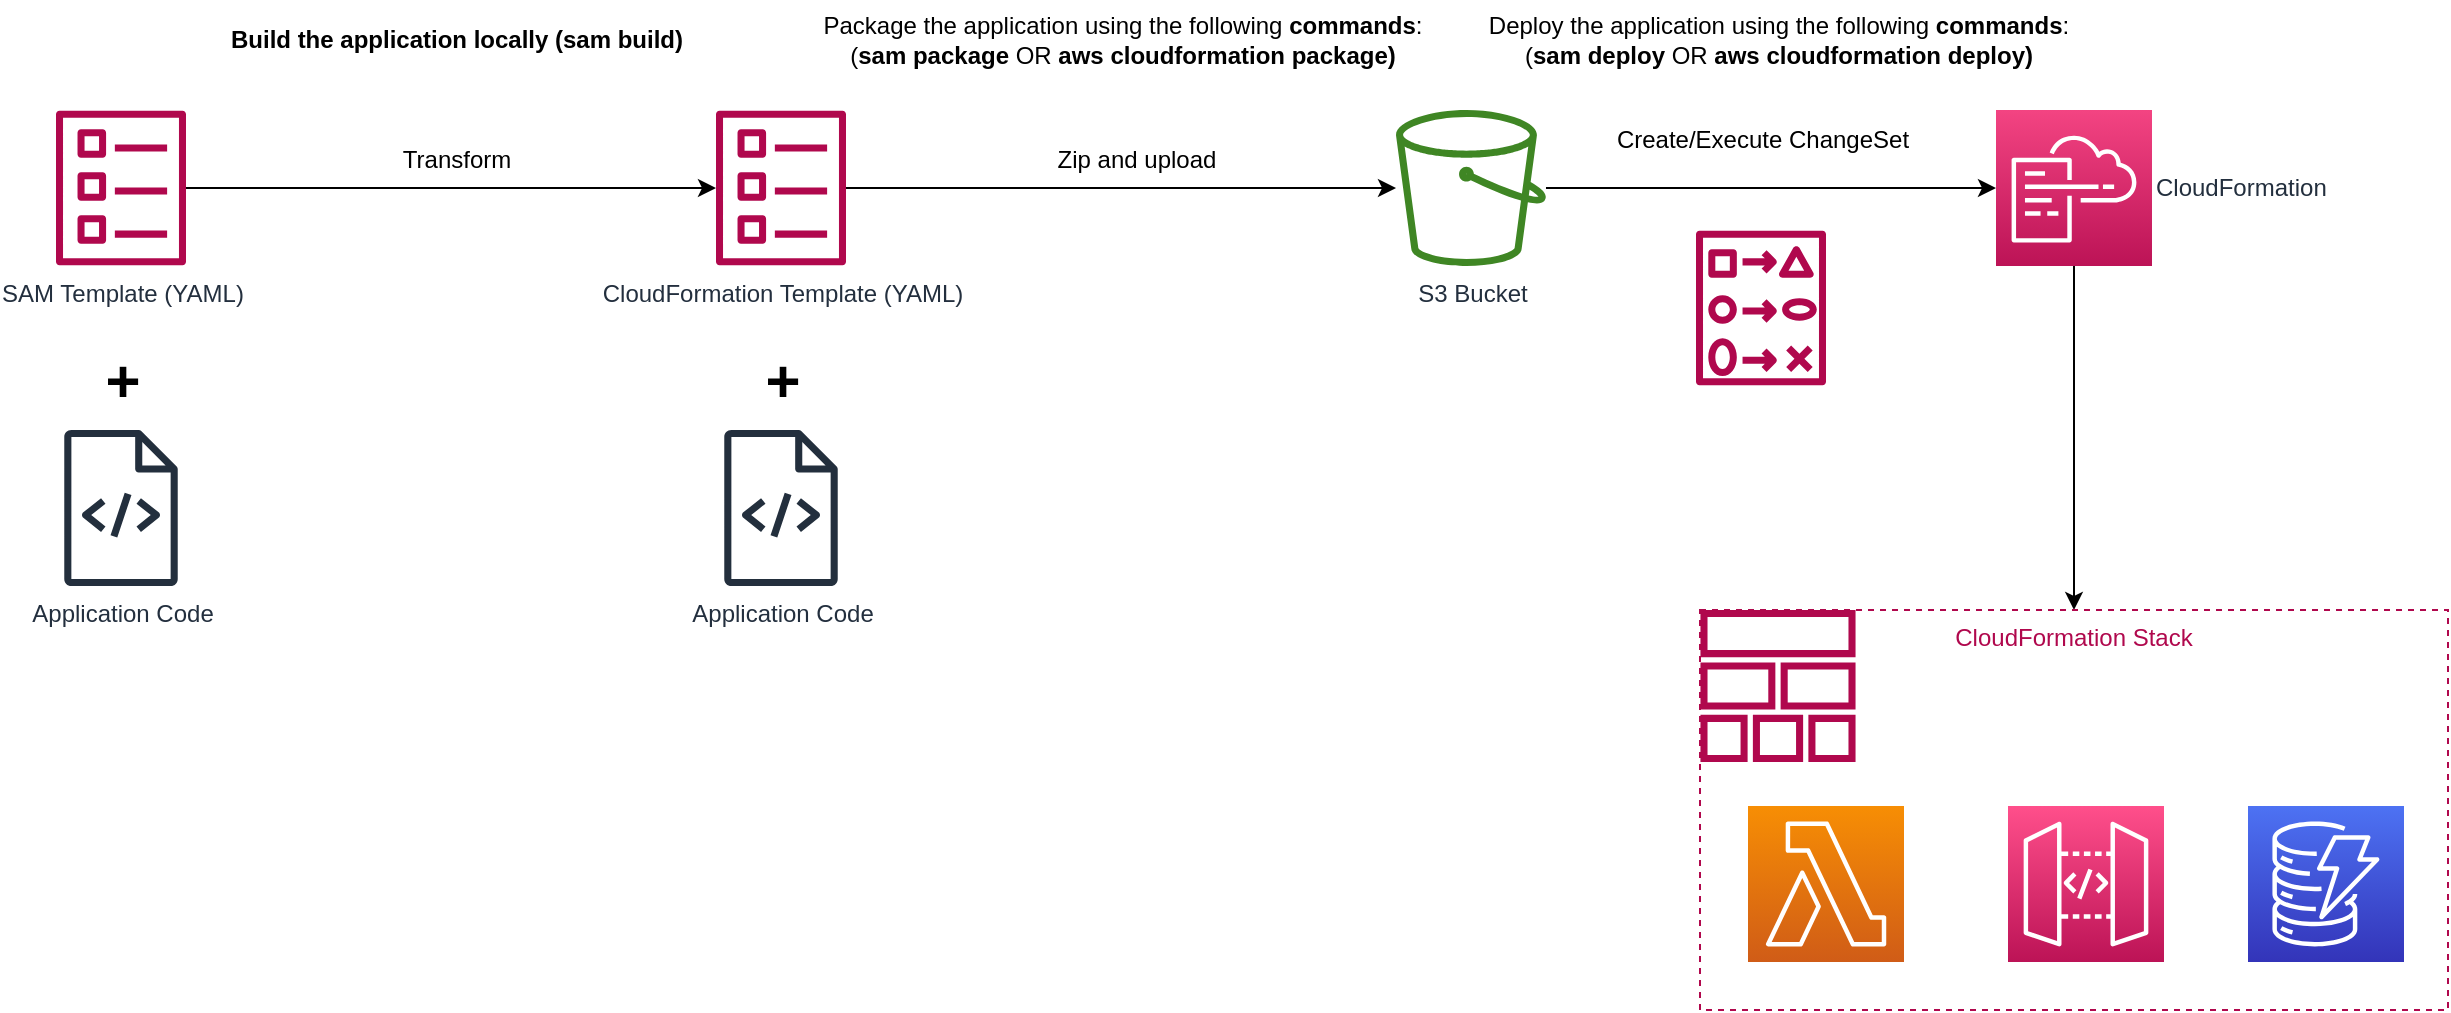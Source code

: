 <mxfile version="21.2.8" type="device">
  <diagram name="Page-1" id="JpN1VEU_4ETn7FfphPgQ">
    <mxGraphModel dx="792" dy="845" grid="1" gridSize="10" guides="1" tooltips="1" connect="1" arrows="1" fold="1" page="1" pageScale="1" pageWidth="850" pageHeight="1100" math="0" shadow="0">
      <root>
        <mxCell id="0" />
        <mxCell id="1" parent="0" />
        <mxCell id="7L0QcVBkdVUQi4h4Xfb1-6" style="edgeStyle=orthogonalEdgeStyle;rounded=0;orthogonalLoop=1;jettySize=auto;html=1;" edge="1" parent="1" source="7L0QcVBkdVUQi4h4Xfb1-1" target="7L0QcVBkdVUQi4h4Xfb1-4">
          <mxGeometry relative="1" as="geometry" />
        </mxCell>
        <mxCell id="7L0QcVBkdVUQi4h4Xfb1-1" value="SAM Template (YAML)" style="sketch=0;outlineConnect=0;fontColor=#232F3E;gradientColor=none;fillColor=#B0084D;strokeColor=none;dashed=0;verticalLabelPosition=bottom;verticalAlign=top;align=center;html=1;fontSize=12;fontStyle=0;aspect=fixed;pointerEvents=1;shape=mxgraph.aws4.template;" vertex="1" parent="1">
          <mxGeometry x="290" y="270" width="65" height="78" as="geometry" />
        </mxCell>
        <mxCell id="7L0QcVBkdVUQi4h4Xfb1-3" value="Application Code" style="sketch=0;outlineConnect=0;fontColor=#232F3E;gradientColor=none;fillColor=#232F3D;strokeColor=none;dashed=0;verticalLabelPosition=bottom;verticalAlign=top;align=center;html=1;fontSize=12;fontStyle=0;aspect=fixed;pointerEvents=1;shape=mxgraph.aws4.source_code;" vertex="1" parent="1">
          <mxGeometry x="294" y="430" width="57" height="78" as="geometry" />
        </mxCell>
        <mxCell id="7L0QcVBkdVUQi4h4Xfb1-12" style="edgeStyle=orthogonalEdgeStyle;rounded=0;orthogonalLoop=1;jettySize=auto;html=1;" edge="1" parent="1" source="7L0QcVBkdVUQi4h4Xfb1-4" target="7L0QcVBkdVUQi4h4Xfb1-10">
          <mxGeometry relative="1" as="geometry" />
        </mxCell>
        <mxCell id="7L0QcVBkdVUQi4h4Xfb1-4" value="CloudFormation Template (YAML)" style="sketch=0;outlineConnect=0;fontColor=#232F3E;gradientColor=none;fillColor=#B0084D;strokeColor=none;dashed=0;verticalLabelPosition=bottom;verticalAlign=top;align=center;html=1;fontSize=12;fontStyle=0;aspect=fixed;pointerEvents=1;shape=mxgraph.aws4.template;" vertex="1" parent="1">
          <mxGeometry x="620" y="270" width="65" height="78" as="geometry" />
        </mxCell>
        <mxCell id="7L0QcVBkdVUQi4h4Xfb1-5" value="Application Code" style="sketch=0;outlineConnect=0;fontColor=#232F3E;gradientColor=none;fillColor=#232F3D;strokeColor=none;dashed=0;verticalLabelPosition=bottom;verticalAlign=top;align=center;html=1;fontSize=12;fontStyle=0;aspect=fixed;pointerEvents=1;shape=mxgraph.aws4.source_code;" vertex="1" parent="1">
          <mxGeometry x="624" y="430" width="57" height="78" as="geometry" />
        </mxCell>
        <mxCell id="7L0QcVBkdVUQi4h4Xfb1-7" value="Transform" style="text;html=1;align=center;verticalAlign=middle;resizable=0;points=[];autosize=1;strokeColor=none;fillColor=none;" vertex="1" parent="1">
          <mxGeometry x="450" y="280" width="80" height="30" as="geometry" />
        </mxCell>
        <mxCell id="7L0QcVBkdVUQi4h4Xfb1-8" value="+" style="text;html=1;align=center;verticalAlign=middle;resizable=0;points=[];autosize=1;strokeColor=none;fillColor=none;fontSize=30;fontStyle=1" vertex="1" parent="1">
          <mxGeometry x="302.5" y="380" width="40" height="50" as="geometry" />
        </mxCell>
        <mxCell id="7L0QcVBkdVUQi4h4Xfb1-9" value="+" style="text;html=1;align=center;verticalAlign=middle;resizable=0;points=[];autosize=1;strokeColor=none;fillColor=none;fontSize=30;fontStyle=1" vertex="1" parent="1">
          <mxGeometry x="632.5" y="380" width="40" height="50" as="geometry" />
        </mxCell>
        <mxCell id="7L0QcVBkdVUQi4h4Xfb1-15" style="edgeStyle=orthogonalEdgeStyle;rounded=0;orthogonalLoop=1;jettySize=auto;html=1;entryX=0;entryY=0.5;entryDx=0;entryDy=0;entryPerimeter=0;" edge="1" parent="1" source="7L0QcVBkdVUQi4h4Xfb1-10" target="7L0QcVBkdVUQi4h4Xfb1-14">
          <mxGeometry relative="1" as="geometry" />
        </mxCell>
        <mxCell id="7L0QcVBkdVUQi4h4Xfb1-10" value="S3 Bucket" style="sketch=0;outlineConnect=0;fontColor=#232F3E;gradientColor=none;fillColor=#3F8624;strokeColor=none;dashed=0;verticalLabelPosition=bottom;verticalAlign=top;align=center;html=1;fontSize=12;fontStyle=0;aspect=fixed;pointerEvents=1;shape=mxgraph.aws4.bucket;" vertex="1" parent="1">
          <mxGeometry x="960" y="270" width="75" height="78" as="geometry" />
        </mxCell>
        <mxCell id="7L0QcVBkdVUQi4h4Xfb1-11" value="Build the application locally (sam build)" style="text;html=1;align=center;verticalAlign=middle;resizable=0;points=[];autosize=1;strokeColor=none;fillColor=none;fontStyle=1" vertex="1" parent="1">
          <mxGeometry x="365" y="220" width="250" height="30" as="geometry" />
        </mxCell>
        <mxCell id="7L0QcVBkdVUQi4h4Xfb1-13" value="Zip and upload" style="text;html=1;align=center;verticalAlign=middle;resizable=0;points=[];autosize=1;strokeColor=none;fillColor=none;" vertex="1" parent="1">
          <mxGeometry x="780" y="280" width="100" height="30" as="geometry" />
        </mxCell>
        <mxCell id="7L0QcVBkdVUQi4h4Xfb1-22" style="edgeStyle=orthogonalEdgeStyle;rounded=0;orthogonalLoop=1;jettySize=auto;html=1;" edge="1" parent="1" source="7L0QcVBkdVUQi4h4Xfb1-14" target="7L0QcVBkdVUQi4h4Xfb1-18">
          <mxGeometry relative="1" as="geometry" />
        </mxCell>
        <mxCell id="7L0QcVBkdVUQi4h4Xfb1-14" value="CloudFormation" style="sketch=0;points=[[0,0,0],[0.25,0,0],[0.5,0,0],[0.75,0,0],[1,0,0],[0,1,0],[0.25,1,0],[0.5,1,0],[0.75,1,0],[1,1,0],[0,0.25,0],[0,0.5,0],[0,0.75,0],[1,0.25,0],[1,0.5,0],[1,0.75,0]];points=[[0,0,0],[0.25,0,0],[0.5,0,0],[0.75,0,0],[1,0,0],[0,1,0],[0.25,1,0],[0.5,1,0],[0.75,1,0],[1,1,0],[0,0.25,0],[0,0.5,0],[0,0.75,0],[1,0.25,0],[1,0.5,0],[1,0.75,0]];outlineConnect=0;fontColor=#232F3E;gradientColor=#F34482;gradientDirection=north;fillColor=#BC1356;strokeColor=#ffffff;dashed=0;verticalLabelPosition=middle;verticalAlign=middle;align=left;html=1;fontSize=12;fontStyle=0;aspect=fixed;shape=mxgraph.aws4.resourceIcon;resIcon=mxgraph.aws4.cloudformation;labelPosition=right;" vertex="1" parent="1">
          <mxGeometry x="1260" y="270" width="78" height="78" as="geometry" />
        </mxCell>
        <mxCell id="7L0QcVBkdVUQi4h4Xfb1-16" value="" style="sketch=0;outlineConnect=0;fontColor=#232F3E;gradientColor=none;fillColor=#B0084D;strokeColor=none;dashed=0;verticalLabelPosition=bottom;verticalAlign=top;align=center;html=1;fontSize=12;fontStyle=0;aspect=fixed;pointerEvents=1;shape=mxgraph.aws4.change_set;" vertex="1" parent="1">
          <mxGeometry x="1110" y="330" width="65" height="78" as="geometry" />
        </mxCell>
        <mxCell id="7L0QcVBkdVUQi4h4Xfb1-17" value="" style="sketch=0;outlineConnect=0;fontColor=#232F3E;gradientColor=none;fillColor=#B0084D;strokeColor=none;dashed=0;verticalLabelPosition=bottom;verticalAlign=top;align=center;html=1;fontSize=12;fontStyle=0;aspect=fixed;pointerEvents=1;shape=mxgraph.aws4.stack;" vertex="1" parent="1">
          <mxGeometry x="1112" y="520" width="78" height="76" as="geometry" />
        </mxCell>
        <mxCell id="7L0QcVBkdVUQi4h4Xfb1-18" value="CloudFormation Stack" style="fillColor=none;strokeColor=#b0084d;dashed=1;verticalAlign=top;fontStyle=0;fontColor=#b0084d;whiteSpace=wrap;html=1;" vertex="1" parent="1">
          <mxGeometry x="1112" y="520" width="374" height="200" as="geometry" />
        </mxCell>
        <mxCell id="7L0QcVBkdVUQi4h4Xfb1-19" value="" style="sketch=0;points=[[0,0,0],[0.25,0,0],[0.5,0,0],[0.75,0,0],[1,0,0],[0,1,0],[0.25,1,0],[0.5,1,0],[0.75,1,0],[1,1,0],[0,0.25,0],[0,0.5,0],[0,0.75,0],[1,0.25,0],[1,0.5,0],[1,0.75,0]];outlineConnect=0;fontColor=#232F3E;gradientColor=#F78E04;gradientDirection=north;fillColor=#D05C17;strokeColor=#ffffff;dashed=0;verticalLabelPosition=bottom;verticalAlign=top;align=center;html=1;fontSize=12;fontStyle=0;aspect=fixed;shape=mxgraph.aws4.resourceIcon;resIcon=mxgraph.aws4.lambda;" vertex="1" parent="1">
          <mxGeometry x="1136" y="618" width="78" height="78" as="geometry" />
        </mxCell>
        <mxCell id="7L0QcVBkdVUQi4h4Xfb1-20" value="" style="sketch=0;points=[[0,0,0],[0.25,0,0],[0.5,0,0],[0.75,0,0],[1,0,0],[0,1,0],[0.25,1,0],[0.5,1,0],[0.75,1,0],[1,1,0],[0,0.25,0],[0,0.5,0],[0,0.75,0],[1,0.25,0],[1,0.5,0],[1,0.75,0]];outlineConnect=0;fontColor=#232F3E;gradientColor=#FF4F8B;gradientDirection=north;fillColor=#BC1356;strokeColor=#ffffff;dashed=0;verticalLabelPosition=bottom;verticalAlign=top;align=center;html=1;fontSize=12;fontStyle=0;aspect=fixed;shape=mxgraph.aws4.resourceIcon;resIcon=mxgraph.aws4.api_gateway;" vertex="1" parent="1">
          <mxGeometry x="1266" y="618" width="78" height="78" as="geometry" />
        </mxCell>
        <mxCell id="7L0QcVBkdVUQi4h4Xfb1-21" value="" style="sketch=0;points=[[0,0,0],[0.25,0,0],[0.5,0,0],[0.75,0,0],[1,0,0],[0,1,0],[0.25,1,0],[0.5,1,0],[0.75,1,0],[1,1,0],[0,0.25,0],[0,0.5,0],[0,0.75,0],[1,0.25,0],[1,0.5,0],[1,0.75,0]];outlineConnect=0;fontColor=#232F3E;gradientColor=#4D72F3;gradientDirection=north;fillColor=#3334B9;strokeColor=#ffffff;dashed=0;verticalLabelPosition=bottom;verticalAlign=top;align=center;html=1;fontSize=12;fontStyle=0;aspect=fixed;shape=mxgraph.aws4.resourceIcon;resIcon=mxgraph.aws4.dynamodb;" vertex="1" parent="1">
          <mxGeometry x="1386" y="618" width="78" height="78" as="geometry" />
        </mxCell>
        <mxCell id="7L0QcVBkdVUQi4h4Xfb1-23" value="Package the application using the following &lt;b&gt;commands&lt;/b&gt;:&lt;br&gt;(&lt;b&gt;sam package&lt;/b&gt; OR &lt;b&gt;aws cloudformation package)&lt;/b&gt;" style="text;html=1;align=center;verticalAlign=middle;resizable=0;points=[];autosize=1;strokeColor=none;fillColor=none;" vertex="1" parent="1">
          <mxGeometry x="662.5" y="215" width="320" height="40" as="geometry" />
        </mxCell>
        <mxCell id="7L0QcVBkdVUQi4h4Xfb1-24" value="Create/Execute ChangeSet" style="text;html=1;align=center;verticalAlign=middle;resizable=0;points=[];autosize=1;strokeColor=none;fillColor=none;" vertex="1" parent="1">
          <mxGeometry x="1057.5" y="270" width="170" height="30" as="geometry" />
        </mxCell>
        <mxCell id="7L0QcVBkdVUQi4h4Xfb1-25" value="Deploy the application using the following&amp;nbsp;&lt;b style=&quot;&quot;&gt;commands&lt;/b&gt;:&lt;br&gt;(&lt;b&gt;sam deploy&amp;nbsp;&lt;/b&gt;OR &lt;b&gt;aws cloudformation deploy)&lt;/b&gt;" style="text;html=1;align=center;verticalAlign=middle;resizable=0;points=[];autosize=1;strokeColor=none;fillColor=none;" vertex="1" parent="1">
          <mxGeometry x="996" y="215" width="310" height="40" as="geometry" />
        </mxCell>
      </root>
    </mxGraphModel>
  </diagram>
</mxfile>

